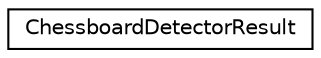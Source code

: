 digraph "Graphical Class Hierarchy"
{
 // INTERACTIVE_SVG=YES
 // LATEX_PDF_SIZE
  edge [fontname="Helvetica",fontsize="10",labelfontname="Helvetica",labelfontsize="10"];
  node [fontname="Helvetica",fontsize="10",shape=record];
  rankdir="LR";
  Node0 [label="ChessboardDetectorResult",height=0.2,width=0.4,color="black", fillcolor="white", style="filled",URL="$struct_chessboard_detector_result.html",tooltip="Structure that contains the result of chessboard detection."];
}
